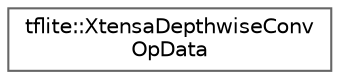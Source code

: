 digraph "Graphical Class Hierarchy"
{
 // LATEX_PDF_SIZE
  bgcolor="transparent";
  edge [fontname=Helvetica,fontsize=10,labelfontname=Helvetica,labelfontsize=10];
  node [fontname=Helvetica,fontsize=10,shape=box,height=0.2,width=0.4];
  rankdir="LR";
  Node0 [id="Node000000",label="tflite::XtensaDepthwiseConv\lOpData",height=0.2,width=0.4,color="grey40", fillcolor="white", style="filled",URL="$structtflite_1_1_xtensa_depthwise_conv_op_data.html",tooltip=" "];
}
